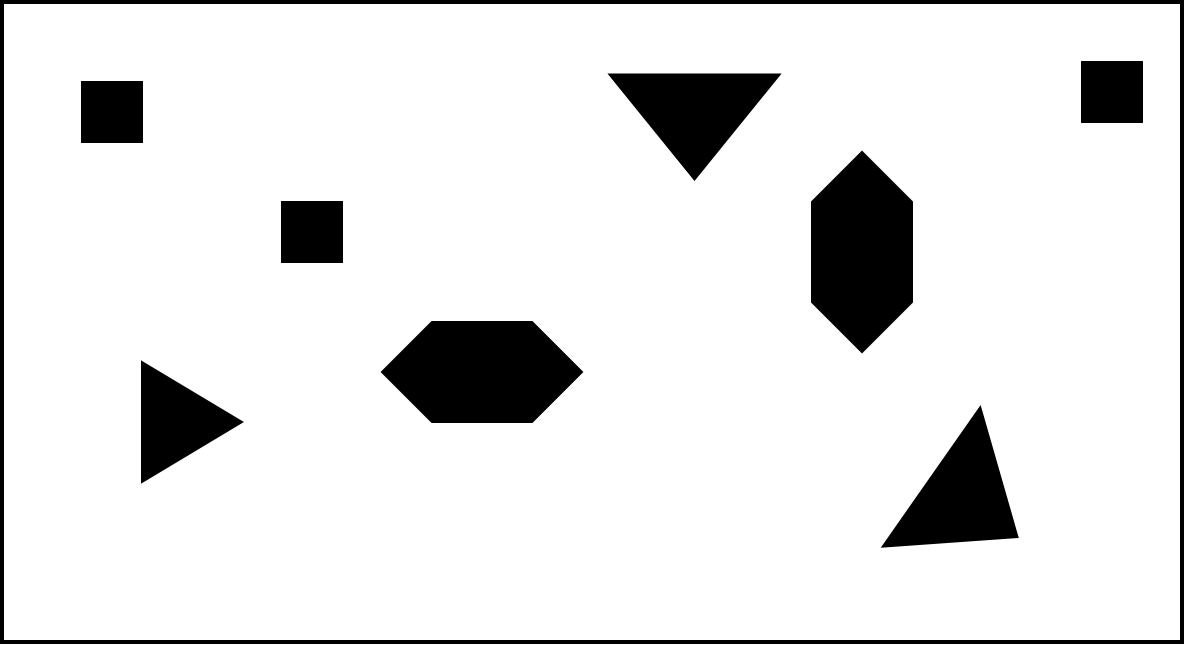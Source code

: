 <mxfile version="12.8.8" type="device"><diagram id="gZHaXraySE-Ac8VHTQlD" name="Page-1"><mxGraphModel dx="986" dy="548" grid="1" gridSize="10" guides="1" tooltips="1" connect="1" arrows="1" fold="1" page="1" pageScale="1" pageWidth="850" pageHeight="1100" math="0" shadow="0"><root><mxCell id="0"/><mxCell id="1" parent="0"/><mxCell id="Y4LRgEzPBfSGT7R2ETwh-1" value="" style="rounded=0;whiteSpace=wrap;html=1;strokeWidth=2;strokeColor=#000000;" parent="1" vertex="1"><mxGeometry x="40" y="220" width="590" height="320" as="geometry"/></mxCell><mxCell id="Y4LRgEzPBfSGT7R2ETwh-2" value="" style="whiteSpace=wrap;html=1;aspect=fixed;fillColor=#000000;" parent="1" vertex="1"><mxGeometry x="80" y="260" width="30" height="30" as="geometry"/></mxCell><mxCell id="Y4LRgEzPBfSGT7R2ETwh-3" value="" style="triangle;whiteSpace=wrap;html=1;fillColor=#000000;" parent="1" vertex="1"><mxGeometry x="110" y="400" width="50" height="60" as="geometry"/></mxCell><mxCell id="Y4LRgEzPBfSGT7R2ETwh-4" value="" style="shape=hexagon;perimeter=hexagonPerimeter2;whiteSpace=wrap;html=1;strokeColor=#000000;fillColor=#000000;" parent="1" vertex="1"><mxGeometry x="230" y="380" width="100" height="50" as="geometry"/></mxCell><mxCell id="Y4LRgEzPBfSGT7R2ETwh-5" value="" style="triangle;whiteSpace=wrap;html=1;rotation=90;fillColor=#000000;" parent="1" vertex="1"><mxGeometry x="360" y="240" width="52.5" height="85" as="geometry"/></mxCell><mxCell id="upVGZyOEMP0nk_CwHDpw-1" value="" style="whiteSpace=wrap;html=1;aspect=fixed;fillColor=#000000;" vertex="1" parent="1"><mxGeometry x="180" y="320" width="30" height="30" as="geometry"/></mxCell><mxCell id="upVGZyOEMP0nk_CwHDpw-2" value="" style="shape=hexagon;perimeter=hexagonPerimeter2;whiteSpace=wrap;html=1;strokeColor=#000000;fillColor=#000000;rotation=90;" vertex="1" parent="1"><mxGeometry x="420" y="320" width="100" height="50" as="geometry"/></mxCell><mxCell id="upVGZyOEMP0nk_CwHDpw-3" value="" style="triangle;whiteSpace=wrap;html=1;rotation=35;fillColor=#000000;" vertex="1" parent="1"><mxGeometry x="500" y="430" width="52.5" height="85" as="geometry"/></mxCell><mxCell id="upVGZyOEMP0nk_CwHDpw-5" value="" style="whiteSpace=wrap;html=1;aspect=fixed;fillColor=#000000;" vertex="1" parent="1"><mxGeometry x="580" y="250" width="30" height="30" as="geometry"/></mxCell></root></mxGraphModel></diagram></mxfile>